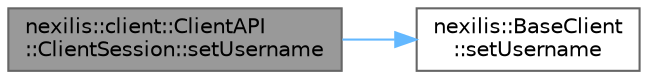 digraph "nexilis::client::ClientAPI::ClientSession::setUsername"
{
 // LATEX_PDF_SIZE
  bgcolor="transparent";
  edge [fontname=Helvetica,fontsize=10,labelfontname=Helvetica,labelfontsize=10];
  node [fontname=Helvetica,fontsize=10,shape=box,height=0.2,width=0.4];
  rankdir="LR";
  Node1 [id="Node000001",label="nexilis::client::ClientAPI\l::ClientSession::setUsername",height=0.2,width=0.4,color="gray40", fillcolor="grey60", style="filled", fontcolor="black",tooltip=" "];
  Node1 -> Node2 [id="edge1_Node000001_Node000002",color="steelblue1",style="solid",tooltip=" "];
  Node2 [id="Node000002",label="nexilis::BaseClient\l::setUsername",height=0.2,width=0.4,color="grey40", fillcolor="white", style="filled",URL="$dc/dcb/classnexilis_1_1BaseClient.html#a548d0d611e7b9724081824b6228e44db",tooltip=" "];
}
